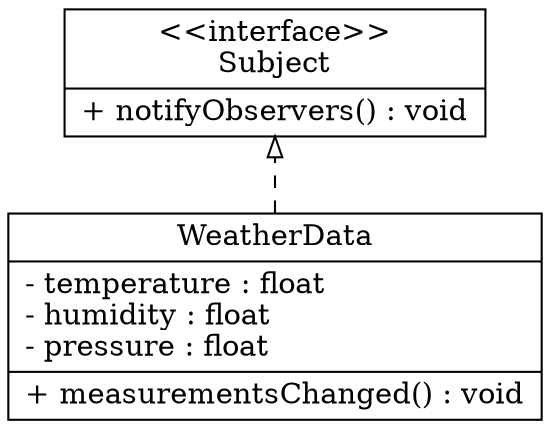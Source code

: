 
digraph observer_example{
  // arrange graph so arrows tend to point upward
  rankdir=BT;

  // draw the Subject interface
  Subject [
    shape="record", // "record" makes the UML happen
    // "label" fills in the UML text. The | separates each section.
    // The characters \l, \n, \r separate each method/variable name in the UML
    label = "{\<\<interface\>\>\nSubject|+ notifyObservers() : void\l}"
  ];

  // draw the WeatherData class
  WeatherData [
    shape="record",
    label = "{WeatherData|- temperature : float\l- humidity : float\l- pressure : float\l|+ measurementsChanged() : void\l}"
  ];

  // draw the "implements" white dashed arrow
  WeatherData -> Subject [arrowhead="onormal", style="dashed"];
}